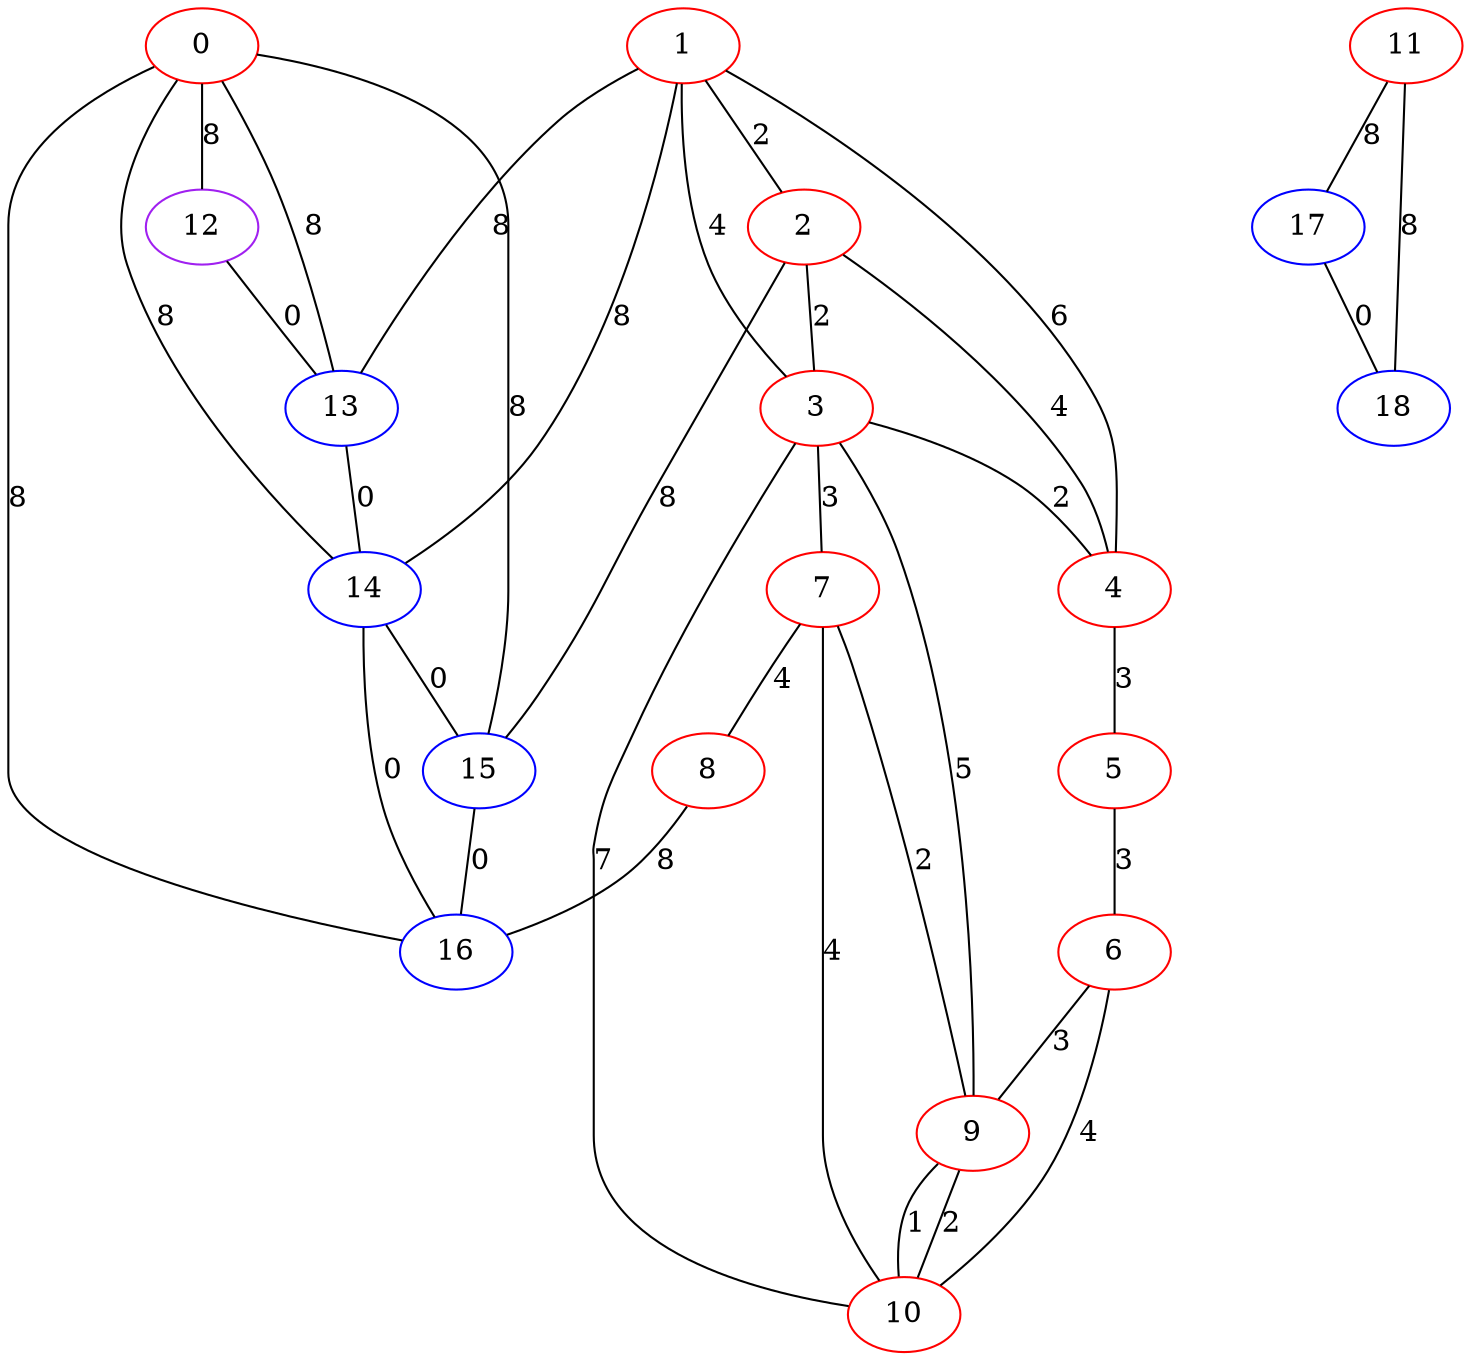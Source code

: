 graph "" {
0 [color=red, weight=1];
1 [color=red, weight=1];
2 [color=red, weight=1];
3 [color=red, weight=1];
4 [color=red, weight=1];
5 [color=red, weight=1];
6 [color=red, weight=1];
7 [color=red, weight=1];
8 [color=red, weight=1];
9 [color=red, weight=1];
10 [color=red, weight=1];
11 [color=red, weight=1];
12 [color=purple, weight=4];
13 [color=blue, weight=3];
14 [color=blue, weight=3];
15 [color=blue, weight=3];
16 [color=blue, weight=3];
17 [color=blue, weight=3];
18 [color=blue, weight=3];
0 -- 16  [key=0, label=8];
0 -- 12  [key=0, label=8];
0 -- 13  [key=0, label=8];
0 -- 14  [key=0, label=8];
0 -- 15  [key=0, label=8];
1 -- 2  [key=0, label=2];
1 -- 3  [key=0, label=4];
1 -- 4  [key=0, label=6];
1 -- 13  [key=0, label=8];
1 -- 14  [key=0, label=8];
2 -- 3  [key=0, label=2];
2 -- 4  [key=0, label=4];
2 -- 15  [key=0, label=8];
3 -- 4  [key=0, label=2];
3 -- 7  [key=0, label=3];
3 -- 9  [key=0, label=5];
3 -- 10  [key=0, label=7];
4 -- 5  [key=0, label=3];
5 -- 6  [key=0, label=3];
6 -- 9  [key=0, label=3];
6 -- 10  [key=0, label=4];
7 -- 8  [key=0, label=4];
7 -- 9  [key=0, label=2];
7 -- 10  [key=0, label=4];
8 -- 16  [key=0, label=8];
9 -- 10  [key=0, label=1];
9 -- 10  [key=1, label=2];
11 -- 17  [key=0, label=8];
11 -- 18  [key=0, label=8];
12 -- 13  [key=0, label=0];
13 -- 14  [key=0, label=0];
14 -- 16  [key=0, label=0];
14 -- 15  [key=0, label=0];
15 -- 16  [key=0, label=0];
17 -- 18  [key=0, label=0];
}
